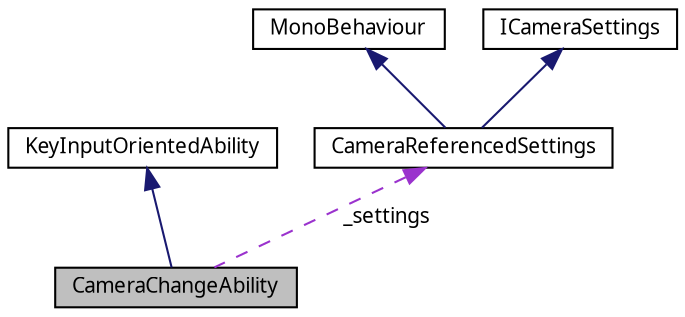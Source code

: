 digraph "CameraChangeAbility"
{
 // LATEX_PDF_SIZE
  edge [fontname="Calibrii",fontsize="10",labelfontname="Calibrii",labelfontsize="10"];
  node [fontname="Calibrii",fontsize="10",shape=record];
  Node1 [label="CameraChangeAbility",height=0.2,width=0.4,color="black", fillcolor="grey75", style="filled", fontcolor="black",tooltip=" "];
  Node2 -> Node1 [dir="back",color="midnightblue",fontsize="10",style="solid",fontname="Calibrii"];
  Node2 [label="KeyInputOrientedAbility",height=0.2,width=0.4,color="black", fillcolor="white", style="filled",tooltip=" "];
  Node3 -> Node1 [dir="back",color="darkorchid3",fontsize="10",style="dashed",label=" _settings" ,fontname="Calibrii"];
  Node3 [label="CameraReferencedSettings",height=0.2,width=0.4,color="black", fillcolor="white", style="filled",URL="$d0/d23/classCameraReferencedSettings.html",tooltip=" "];
  Node4 -> Node3 [dir="back",color="midnightblue",fontsize="10",style="solid",fontname="Calibrii"];
  Node4 [label="MonoBehaviour",height=0.2,width=0.4,color="black", fillcolor="white", style="filled",tooltip=" "];
  Node5 -> Node3 [dir="back",color="midnightblue",fontsize="10",style="solid",fontname="Calibrii"];
  Node5 [label="ICameraSettings",height=0.2,width=0.4,color="black", fillcolor="white", style="filled",URL="$d8/d08/interfaceICameraSettings.html",tooltip=" "];
}
